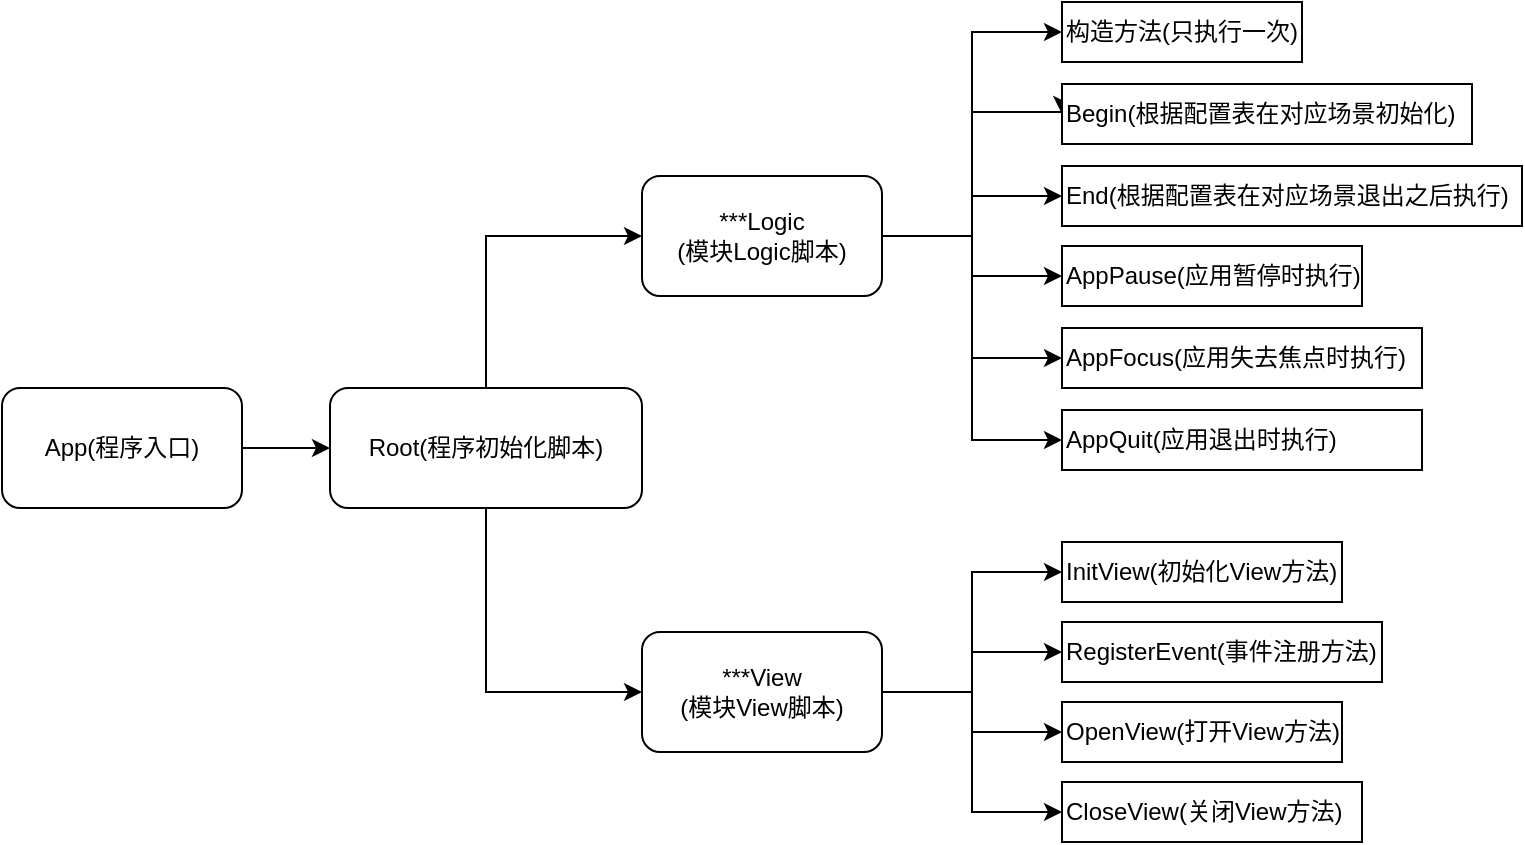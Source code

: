 <mxfile version="21.0.2" type="github" pages="3">
  <diagram id="mrw0cMHbIpeQKUJW4JVx" name="第 1 页">
    <mxGraphModel dx="1516" dy="829" grid="1" gridSize="10" guides="1" tooltips="1" connect="1" arrows="1" fold="1" page="1" pageScale="1" pageWidth="1169" pageHeight="827" math="0" shadow="0">
      <root>
        <mxCell id="0" />
        <mxCell id="1" parent="0" />
        <mxCell id="GfWmEhK6W-lZVDp477oG-3" value="" style="edgeStyle=orthogonalEdgeStyle;rounded=0;orthogonalLoop=1;jettySize=auto;html=1;" parent="1" source="GfWmEhK6W-lZVDp477oG-1" target="GfWmEhK6W-lZVDp477oG-2" edge="1">
          <mxGeometry relative="1" as="geometry" />
        </mxCell>
        <mxCell id="GfWmEhK6W-lZVDp477oG-1" value="App(程序入口)" style="rounded=1;whiteSpace=wrap;html=1;" parent="1" vertex="1">
          <mxGeometry x="205" y="397" width="120" height="60" as="geometry" />
        </mxCell>
        <mxCell id="GfWmEhK6W-lZVDp477oG-16" style="edgeStyle=orthogonalEdgeStyle;rounded=0;orthogonalLoop=1;jettySize=auto;html=1;entryX=0;entryY=0.5;entryDx=0;entryDy=0;" parent="1" source="GfWmEhK6W-lZVDp477oG-2" target="GfWmEhK6W-lZVDp477oG-4" edge="1">
          <mxGeometry relative="1" as="geometry" />
        </mxCell>
        <mxCell id="GfWmEhK6W-lZVDp477oG-17" style="edgeStyle=orthogonalEdgeStyle;rounded=0;orthogonalLoop=1;jettySize=auto;html=1;entryX=0;entryY=0.5;entryDx=0;entryDy=0;" parent="1" source="GfWmEhK6W-lZVDp477oG-2" target="GfWmEhK6W-lZVDp477oG-7" edge="1">
          <mxGeometry relative="1" as="geometry" />
        </mxCell>
        <mxCell id="GfWmEhK6W-lZVDp477oG-2" value="Root(程序初始化脚本)" style="whiteSpace=wrap;html=1;rounded=1;" parent="1" vertex="1">
          <mxGeometry x="369" y="397" width="156" height="60" as="geometry" />
        </mxCell>
        <mxCell id="GfWmEhK6W-lZVDp477oG-12" style="edgeStyle=orthogonalEdgeStyle;rounded=0;orthogonalLoop=1;jettySize=auto;html=1;entryX=0;entryY=0.5;entryDx=0;entryDy=0;" parent="1" target="GfWmEhK6W-lZVDp477oG-11" edge="1">
          <mxGeometry relative="1" as="geometry">
            <mxPoint x="650" y="321" as="sourcePoint" />
            <mxPoint x="740" y="259" as="targetPoint" />
            <Array as="points">
              <mxPoint x="690" y="321" />
              <mxPoint x="690" y="259" />
            </Array>
          </mxGeometry>
        </mxCell>
        <mxCell id="GfWmEhK6W-lZVDp477oG-14" style="edgeStyle=orthogonalEdgeStyle;rounded=0;orthogonalLoop=1;jettySize=auto;html=1;" parent="1" source="GfWmEhK6W-lZVDp477oG-4" target="GfWmEhK6W-lZVDp477oG-13" edge="1">
          <mxGeometry relative="1" as="geometry" />
        </mxCell>
        <mxCell id="GfWmEhK6W-lZVDp477oG-15" style="edgeStyle=orthogonalEdgeStyle;rounded=0;orthogonalLoop=1;jettySize=auto;html=1;entryX=0;entryY=0.5;entryDx=0;entryDy=0;" parent="1" source="GfWmEhK6W-lZVDp477oG-4" target="GfWmEhK6W-lZVDp477oG-9" edge="1">
          <mxGeometry relative="1" as="geometry" />
        </mxCell>
        <mxCell id="GfWmEhK6W-lZVDp477oG-22" style="edgeStyle=orthogonalEdgeStyle;rounded=0;orthogonalLoop=1;jettySize=auto;html=1;entryX=0;entryY=0.5;entryDx=0;entryDy=0;" parent="1" source="GfWmEhK6W-lZVDp477oG-4" target="GfWmEhK6W-lZVDp477oG-20" edge="1">
          <mxGeometry relative="1" as="geometry" />
        </mxCell>
        <mxCell id="GfWmEhK6W-lZVDp477oG-24" style="edgeStyle=orthogonalEdgeStyle;rounded=0;orthogonalLoop=1;jettySize=auto;html=1;entryX=0;entryY=0.5;entryDx=0;entryDy=0;" parent="1" source="GfWmEhK6W-lZVDp477oG-4" target="GfWmEhK6W-lZVDp477oG-23" edge="1">
          <mxGeometry relative="1" as="geometry" />
        </mxCell>
        <mxCell id="GfWmEhK6W-lZVDp477oG-26" style="edgeStyle=orthogonalEdgeStyle;rounded=0;orthogonalLoop=1;jettySize=auto;html=1;entryX=0;entryY=0.5;entryDx=0;entryDy=0;" parent="1" source="GfWmEhK6W-lZVDp477oG-4" target="GfWmEhK6W-lZVDp477oG-25" edge="1">
          <mxGeometry relative="1" as="geometry" />
        </mxCell>
        <mxCell id="GfWmEhK6W-lZVDp477oG-4" value="***Logic&lt;br&gt;(模块Logic脚本)" style="whiteSpace=wrap;html=1;rounded=1;" parent="1" vertex="1">
          <mxGeometry x="525" y="291" width="120" height="60" as="geometry" />
        </mxCell>
        <mxCell id="GfWmEhK6W-lZVDp477oG-28" value="" style="edgeStyle=orthogonalEdgeStyle;rounded=0;orthogonalLoop=1;jettySize=auto;html=1;entryX=0;entryY=0.5;entryDx=0;entryDy=0;" parent="1" source="GfWmEhK6W-lZVDp477oG-7" target="GfWmEhK6W-lZVDp477oG-27" edge="1">
          <mxGeometry relative="1" as="geometry" />
        </mxCell>
        <mxCell id="GfWmEhK6W-lZVDp477oG-32" style="edgeStyle=orthogonalEdgeStyle;rounded=0;orthogonalLoop=1;jettySize=auto;html=1;entryX=0;entryY=0.5;entryDx=0;entryDy=0;" parent="1" source="GfWmEhK6W-lZVDp477oG-7" target="GfWmEhK6W-lZVDp477oG-29" edge="1">
          <mxGeometry relative="1" as="geometry" />
        </mxCell>
        <mxCell id="GfWmEhK6W-lZVDp477oG-33" style="edgeStyle=orthogonalEdgeStyle;rounded=0;orthogonalLoop=1;jettySize=auto;html=1;entryX=0;entryY=0.5;entryDx=0;entryDy=0;" parent="1" source="GfWmEhK6W-lZVDp477oG-7" target="GfWmEhK6W-lZVDp477oG-30" edge="1">
          <mxGeometry relative="1" as="geometry" />
        </mxCell>
        <mxCell id="GfWmEhK6W-lZVDp477oG-34" style="edgeStyle=orthogonalEdgeStyle;rounded=0;orthogonalLoop=1;jettySize=auto;html=1;entryX=0;entryY=0.5;entryDx=0;entryDy=0;" parent="1" source="GfWmEhK6W-lZVDp477oG-7" target="GfWmEhK6W-lZVDp477oG-31" edge="1">
          <mxGeometry relative="1" as="geometry" />
        </mxCell>
        <mxCell id="GfWmEhK6W-lZVDp477oG-7" value="***View&lt;br&gt;(模块View脚本)" style="rounded=1;whiteSpace=wrap;html=1;" parent="1" vertex="1">
          <mxGeometry x="525" y="519" width="120" height="60" as="geometry" />
        </mxCell>
        <mxCell id="GfWmEhK6W-lZVDp477oG-9" value="构造方法(只执行一次)" style="whiteSpace=wrap;html=1;rounded=0;align=left;" parent="1" vertex="1">
          <mxGeometry x="735" y="204" width="120" height="30" as="geometry" />
        </mxCell>
        <mxCell id="GfWmEhK6W-lZVDp477oG-11" value="Begin(根据配置表在对应场景初始化)" style="whiteSpace=wrap;html=1;rounded=0;align=left;" parent="1" vertex="1">
          <mxGeometry x="735" y="245" width="205" height="30" as="geometry" />
        </mxCell>
        <mxCell id="GfWmEhK6W-lZVDp477oG-13" value="End(根据配置表在对应场景退出之后执行)" style="whiteSpace=wrap;html=1;rounded=0;align=left;" parent="1" vertex="1">
          <mxGeometry x="735" y="286" width="230" height="30" as="geometry" />
        </mxCell>
        <mxCell id="GfWmEhK6W-lZVDp477oG-20" value="AppPause(应用暂停时执行)" style="whiteSpace=wrap;html=1;rounded=0;align=left;" parent="1" vertex="1">
          <mxGeometry x="735" y="326" width="150" height="30" as="geometry" />
        </mxCell>
        <mxCell id="GfWmEhK6W-lZVDp477oG-23" value="AppFocus(应用失去焦点时执行)" style="whiteSpace=wrap;html=1;rounded=0;align=left;" parent="1" vertex="1">
          <mxGeometry x="735" y="367" width="180" height="30" as="geometry" />
        </mxCell>
        <mxCell id="GfWmEhK6W-lZVDp477oG-25" value="AppQuit(应用退出时执行)" style="whiteSpace=wrap;html=1;rounded=0;align=left;" parent="1" vertex="1">
          <mxGeometry x="735" y="408" width="180" height="30" as="geometry" />
        </mxCell>
        <mxCell id="GfWmEhK6W-lZVDp477oG-27" value="InitView(初始化View方法)" style="whiteSpace=wrap;html=1;rounded=0;align=left;" parent="1" vertex="1">
          <mxGeometry x="735" y="474" width="140" height="30" as="geometry" />
        </mxCell>
        <mxCell id="GfWmEhK6W-lZVDp477oG-29" value="RegisterEvent(事件注册方法)" style="whiteSpace=wrap;html=1;rounded=0;align=left;" parent="1" vertex="1">
          <mxGeometry x="735" y="514" width="160" height="30" as="geometry" />
        </mxCell>
        <mxCell id="GfWmEhK6W-lZVDp477oG-30" value="OpenView(打开View方法)" style="whiteSpace=wrap;html=1;rounded=0;align=left;" parent="1" vertex="1">
          <mxGeometry x="735" y="554" width="140" height="30" as="geometry" />
        </mxCell>
        <mxCell id="GfWmEhK6W-lZVDp477oG-31" value="CloseView(关闭View方法)" style="whiteSpace=wrap;html=1;rounded=0;align=left;" parent="1" vertex="1">
          <mxGeometry x="735" y="594" width="150" height="30" as="geometry" />
        </mxCell>
      </root>
    </mxGraphModel>
  </diagram>
  <diagram id="cQ7TJRgxkPWWRMkXRsCT" name="第 2 页">
    <mxGraphModel dx="1318" dy="721" grid="1" gridSize="10" guides="1" tooltips="1" connect="1" arrows="1" fold="1" page="1" pageScale="1" pageWidth="800" pageHeight="600" math="0" shadow="0">
      <root>
        <mxCell id="0" />
        <mxCell id="1" parent="0" />
        <mxCell id="kuI0m5DMZxDGBfAMQLt2-8" value="Launcher场景" style="rounded=0;whiteSpace=wrap;html=1;" parent="1" vertex="1">
          <mxGeometry x="200" y="80" width="120" height="40" as="geometry" />
        </mxCell>
        <mxCell id="kuI0m5DMZxDGBfAMQLt2-9" value="App场景" style="rounded=0;whiteSpace=wrap;html=1;" parent="1" vertex="1">
          <mxGeometry x="481" y="80" width="120" height="40" as="geometry" />
        </mxCell>
        <mxCell id="kuI0m5DMZxDGBfAMQLt2-16" style="edgeStyle=orthogonalEdgeStyle;rounded=0;orthogonalLoop=1;jettySize=auto;html=1;entryX=1;entryY=0.5;entryDx=0;entryDy=0;exitX=1;exitY=0.5;exitDx=0;exitDy=0;" parent="1" source="kuI0m5DMZxDGBfAMQLt2-11" target="kuI0m5DMZxDGBfAMQLt2-14" edge="1">
          <mxGeometry relative="1" as="geometry">
            <Array as="points">
              <mxPoint x="360" y="180" />
              <mxPoint x="360" y="340" />
            </Array>
          </mxGeometry>
        </mxCell>
        <mxCell id="kuI0m5DMZxDGBfAMQLt2-17" value="否" style="edgeLabel;html=1;align=center;verticalAlign=middle;resizable=0;points=[];" parent="kuI0m5DMZxDGBfAMQLt2-16" vertex="1" connectable="0">
          <mxGeometry x="-0.138" y="-1" relative="1" as="geometry">
            <mxPoint y="14" as="offset" />
          </mxGeometry>
        </mxCell>
        <mxCell id="kuI0m5DMZxDGBfAMQLt2-18" style="edgeStyle=orthogonalEdgeStyle;rounded=0;orthogonalLoop=1;jettySize=auto;html=1;entryX=0.5;entryY=0;entryDx=0;entryDy=0;" parent="1" source="kuI0m5DMZxDGBfAMQLt2-11" target="kuI0m5DMZxDGBfAMQLt2-12" edge="1">
          <mxGeometry relative="1" as="geometry" />
        </mxCell>
        <mxCell id="kuI0m5DMZxDGBfAMQLt2-19" value="是" style="edgeLabel;html=1;align=center;verticalAlign=middle;resizable=0;points=[];" parent="kuI0m5DMZxDGBfAMQLt2-18" vertex="1" connectable="0">
          <mxGeometry x="-0.226" y="-1" relative="1" as="geometry">
            <mxPoint as="offset" />
          </mxGeometry>
        </mxCell>
        <mxCell id="kuI0m5DMZxDGBfAMQLt2-11" value="&lt;div style=&quot;&quot;&gt;判断是否更新脚本&lt;/div&gt;" style="rounded=1;whiteSpace=wrap;html=1;align=center;" parent="1" vertex="1">
          <mxGeometry x="200" y="160" width="120" height="40" as="geometry" />
        </mxCell>
        <mxCell id="kuI0m5DMZxDGBfAMQLt2-20" style="edgeStyle=orthogonalEdgeStyle;rounded=0;orthogonalLoop=1;jettySize=auto;html=1;entryX=0.5;entryY=0;entryDx=0;entryDy=0;" parent="1" source="kuI0m5DMZxDGBfAMQLt2-12" target="kuI0m5DMZxDGBfAMQLt2-14" edge="1">
          <mxGeometry relative="1" as="geometry" />
        </mxCell>
        <mxCell id="kuI0m5DMZxDGBfAMQLt2-12" value="&lt;div style=&quot;&quot;&gt;下载dll&lt;/div&gt;" style="rounded=1;whiteSpace=wrap;html=1;align=center;" parent="1" vertex="1">
          <mxGeometry x="200" y="240" width="120" height="40" as="geometry" />
        </mxCell>
        <mxCell id="kuI0m5DMZxDGBfAMQLt2-22" style="edgeStyle=orthogonalEdgeStyle;rounded=0;orthogonalLoop=1;jettySize=auto;html=1;entryX=0.5;entryY=0;entryDx=0;entryDy=0;" parent="1" source="kuI0m5DMZxDGBfAMQLt2-14" target="kuI0m5DMZxDGBfAMQLt2-21" edge="1">
          <mxGeometry relative="1" as="geometry" />
        </mxCell>
        <mxCell id="kuI0m5DMZxDGBfAMQLt2-14" value="&lt;div style=&quot;&quot;&gt;加载dll&lt;/div&gt;" style="rounded=1;whiteSpace=wrap;html=1;align=center;" parent="1" vertex="1">
          <mxGeometry x="200" y="320" width="120" height="40" as="geometry" />
        </mxCell>
        <mxCell id="kuI0m5DMZxDGBfAMQLt2-321" style="edgeStyle=orthogonalEdgeStyle;rounded=0;orthogonalLoop=1;jettySize=auto;html=1;entryX=0;entryY=0.5;entryDx=0;entryDy=0;" parent="1" source="kuI0m5DMZxDGBfAMQLt2-21" target="k1UpZKTgJNl6hbAKUlpt-1" edge="1">
          <mxGeometry relative="1" as="geometry" />
        </mxCell>
        <mxCell id="kuI0m5DMZxDGBfAMQLt2-21" value="&lt;div style=&quot;&quot;&gt;加载App场景&lt;/div&gt;" style="rounded=1;whiteSpace=wrap;html=1;align=center;" parent="1" vertex="1">
          <mxGeometry x="200" y="400" width="120" height="40" as="geometry" />
        </mxCell>
        <mxCell id="kuI0m5DMZxDGBfAMQLt2-295" style="edgeStyle=orthogonalEdgeStyle;rounded=0;orthogonalLoop=1;jettySize=auto;html=1;entryX=0;entryY=0.5;entryDx=0;entryDy=0;exitX=0;exitY=0.5;exitDx=0;exitDy=0;" parent="1" source="kuI0m5DMZxDGBfAMQLt2-299" target="kuI0m5DMZxDGBfAMQLt2-303" edge="1">
          <mxGeometry relative="1" as="geometry">
            <Array as="points">
              <mxPoint x="440" y="260" />
              <mxPoint x="440" y="420" />
            </Array>
          </mxGeometry>
        </mxCell>
        <mxCell id="kuI0m5DMZxDGBfAMQLt2-296" value="否" style="edgeLabel;html=1;align=center;verticalAlign=middle;resizable=0;points=[];" parent="kuI0m5DMZxDGBfAMQLt2-295" vertex="1" connectable="0">
          <mxGeometry x="-0.138" y="-1" relative="1" as="geometry">
            <mxPoint y="14" as="offset" />
          </mxGeometry>
        </mxCell>
        <mxCell id="kuI0m5DMZxDGBfAMQLt2-297" style="edgeStyle=orthogonalEdgeStyle;rounded=0;orthogonalLoop=1;jettySize=auto;html=1;entryX=0.5;entryY=0;entryDx=0;entryDy=0;" parent="1" source="kuI0m5DMZxDGBfAMQLt2-299" target="kuI0m5DMZxDGBfAMQLt2-301" edge="1">
          <mxGeometry relative="1" as="geometry" />
        </mxCell>
        <mxCell id="kuI0m5DMZxDGBfAMQLt2-298" value="是" style="edgeLabel;html=1;align=center;verticalAlign=middle;resizable=0;points=[];" parent="kuI0m5DMZxDGBfAMQLt2-297" vertex="1" connectable="0">
          <mxGeometry x="-0.226" y="-1" relative="1" as="geometry">
            <mxPoint as="offset" />
          </mxGeometry>
        </mxCell>
        <mxCell id="kuI0m5DMZxDGBfAMQLt2-299" value="&lt;div style=&quot;&quot;&gt;判断是否更新资源&lt;br&gt;&lt;/div&gt;" style="rounded=1;whiteSpace=wrap;html=1;align=center;" parent="1" vertex="1">
          <mxGeometry x="481" y="240" width="120" height="40" as="geometry" />
        </mxCell>
        <mxCell id="k1UpZKTgJNl6hbAKUlpt-3" style="edgeStyle=orthogonalEdgeStyle;rounded=0;orthogonalLoop=1;jettySize=auto;html=1;entryX=0.5;entryY=0;entryDx=0;entryDy=0;" edge="1" parent="1" source="kuI0m5DMZxDGBfAMQLt2-301" target="kuI0m5DMZxDGBfAMQLt2-303">
          <mxGeometry relative="1" as="geometry" />
        </mxCell>
        <mxCell id="kuI0m5DMZxDGBfAMQLt2-301" value="&lt;div style=&quot;&quot;&gt;下载AB&lt;br&gt;&lt;/div&gt;" style="rounded=1;whiteSpace=wrap;html=1;align=center;" parent="1" vertex="1">
          <mxGeometry x="481" y="320" width="120" height="40" as="geometry" />
        </mxCell>
        <mxCell id="kuI0m5DMZxDGBfAMQLt2-324" value="" style="edgeStyle=orthogonalEdgeStyle;rounded=0;orthogonalLoop=1;jettySize=auto;html=1;" parent="1" source="kuI0m5DMZxDGBfAMQLt2-303" target="kuI0m5DMZxDGBfAMQLt2-323" edge="1">
          <mxGeometry relative="1" as="geometry">
            <Array as="points">
              <mxPoint x="541" y="400" />
              <mxPoint x="541" y="400" />
            </Array>
          </mxGeometry>
        </mxCell>
        <mxCell id="kuI0m5DMZxDGBfAMQLt2-303" value="加载AB" style="rounded=1;whiteSpace=wrap;html=1;align=center;" parent="1" vertex="1">
          <mxGeometry x="481" y="400" width="120" height="40" as="geometry" />
        </mxCell>
        <mxCell id="kuI0m5DMZxDGBfAMQLt2-323" value="进入程序" style="rounded=1;whiteSpace=wrap;html=1;align=center;" parent="1" vertex="1">
          <mxGeometry x="481" y="480" width="120" height="40" as="geometry" />
        </mxCell>
        <mxCell id="k1UpZKTgJNl6hbAKUlpt-2" style="edgeStyle=orthogonalEdgeStyle;rounded=0;orthogonalLoop=1;jettySize=auto;html=1;entryX=0.5;entryY=0;entryDx=0;entryDy=0;" edge="1" parent="1" source="k1UpZKTgJNl6hbAKUlpt-1" target="kuI0m5DMZxDGBfAMQLt2-299">
          <mxGeometry relative="1" as="geometry" />
        </mxCell>
        <mxCell id="k1UpZKTgJNl6hbAKUlpt-1" value="初始化Logic脚本" style="rounded=1;whiteSpace=wrap;html=1;align=center;" vertex="1" parent="1">
          <mxGeometry x="481" y="160" width="120" height="40" as="geometry" />
        </mxCell>
      </root>
    </mxGraphModel>
  </diagram>
  <diagram id="X6ODc-D_6eTIH8ym_X2F" name="第 3 页">
    <mxGraphModel dx="1516" dy="829" grid="1" gridSize="10" guides="1" tooltips="1" connect="1" arrows="1" fold="1" page="1" pageScale="1" pageWidth="1000" pageHeight="1000" math="0" shadow="0">
      <root>
        <mxCell id="0" />
        <mxCell id="1" parent="0" />
        <mxCell id="0_T92x0AWfvOKKS1W7en-5" value="框架计划" style="rounded=0;whiteSpace=wrap;html=1;" vertex="1" parent="1">
          <mxGeometry x="80" y="40" width="120" height="40" as="geometry" />
        </mxCell>
        <mxCell id="0_T92x0AWfvOKKS1W7en-6" value="UI系统" style="rounded=0;whiteSpace=wrap;html=1;" vertex="1" parent="1">
          <mxGeometry x="80" y="120" width="120" height="40" as="geometry" />
        </mxCell>
        <mxCell id="ednI4CLaODag-LMgTIQw-1" value="编辑器工具UIToolKit重写" style="rounded=0;whiteSpace=wrap;html=1;" vertex="1" parent="1">
          <mxGeometry x="240" y="120" width="160" height="40" as="geometry" />
        </mxCell>
        <mxCell id="ednI4CLaODag-LMgTIQw-2" value="Excel转json和xml工具链" style="rounded=0;whiteSpace=wrap;html=1;" vertex="1" parent="1">
          <mxGeometry x="440" y="120" width="160" height="40" as="geometry" />
        </mxCell>
        <mxCell id="BZIp2j6KZihF2YA4_gre-1" value="Wiki重写" style="rounded=0;whiteSpace=wrap;html=1;" vertex="1" parent="1">
          <mxGeometry x="640" y="120" width="120" height="40" as="geometry" />
        </mxCell>
      </root>
    </mxGraphModel>
  </diagram>
</mxfile>

